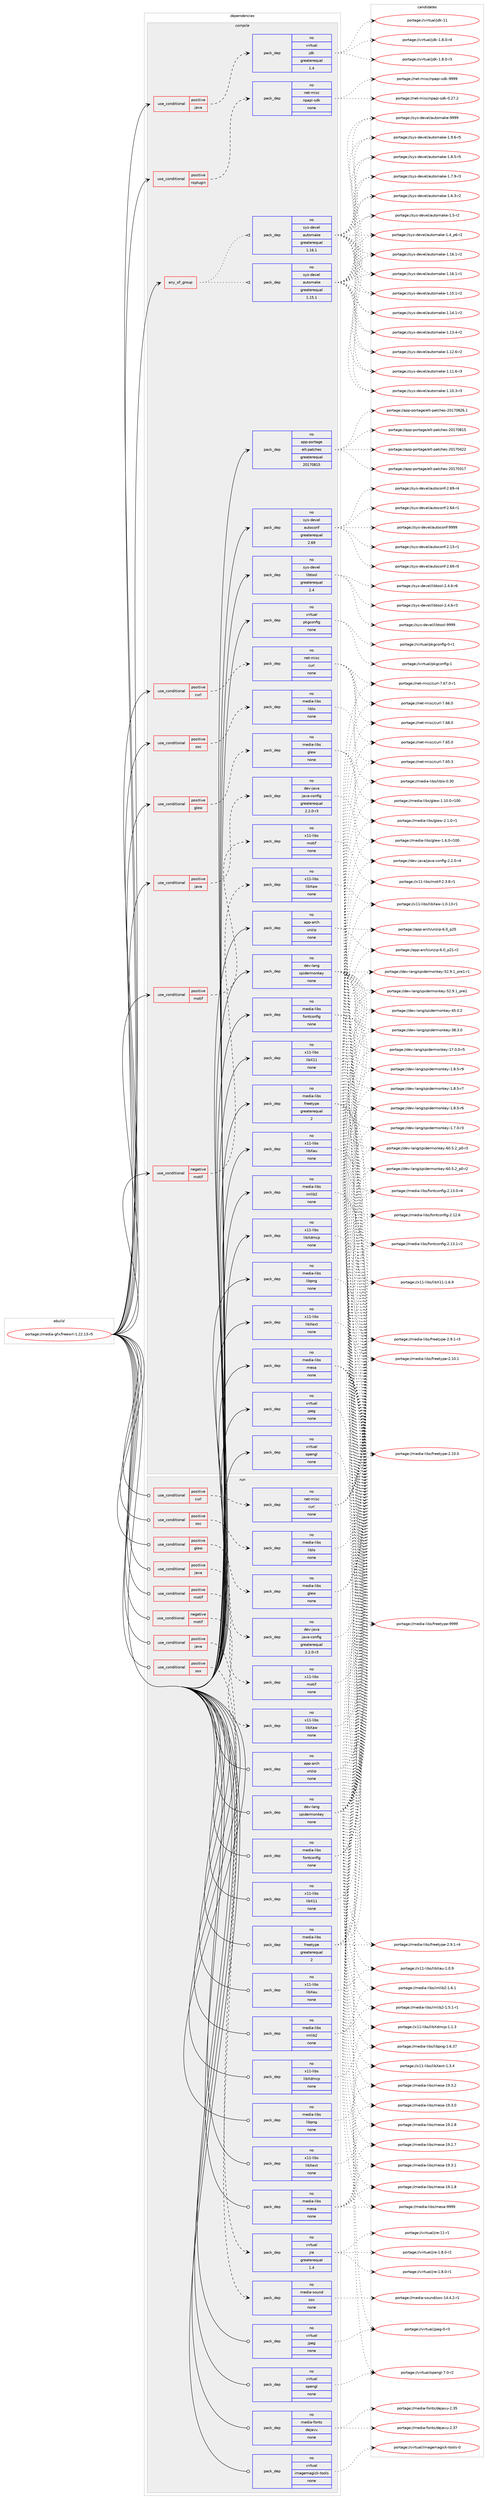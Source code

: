 digraph prolog {

# *************
# Graph options
# *************

newrank=true;
concentrate=true;
compound=true;
graph [rankdir=LR,fontname=Helvetica,fontsize=10,ranksep=1.5];#, ranksep=2.5, nodesep=0.2];
edge  [arrowhead=vee];
node  [fontname=Helvetica,fontsize=10];

# **********
# The ebuild
# **********

subgraph cluster_leftcol {
color=gray;
label=<<i>ebuild</i>>;
id [label="portage://media-gfx/freewrl-1.22.13-r5", color=red, width=4, href="../media-gfx/freewrl-1.22.13-r5.svg"];
}

# ****************
# The dependencies
# ****************

subgraph cluster_midcol {
color=gray;
label=<<i>dependencies</i>>;
subgraph cluster_compile {
fillcolor="#eeeeee";
style=filled;
label=<<i>compile</i>>;
subgraph any3253 {
dependency224585 [label=<<TABLE BORDER="0" CELLBORDER="1" CELLSPACING="0" CELLPADDING="4"><TR><TD CELLPADDING="10">any_of_group</TD></TR></TABLE>>, shape=none, color=red];subgraph pack169682 {
dependency224586 [label=<<TABLE BORDER="0" CELLBORDER="1" CELLSPACING="0" CELLPADDING="4" WIDTH="220"><TR><TD ROWSPAN="6" CELLPADDING="30">pack_dep</TD></TR><TR><TD WIDTH="110">no</TD></TR><TR><TD>sys-devel</TD></TR><TR><TD>automake</TD></TR><TR><TD>greaterequal</TD></TR><TR><TD>1.16.1</TD></TR></TABLE>>, shape=none, color=blue];
}
dependency224585:e -> dependency224586:w [weight=20,style="dotted",arrowhead="oinv"];
subgraph pack169683 {
dependency224587 [label=<<TABLE BORDER="0" CELLBORDER="1" CELLSPACING="0" CELLPADDING="4" WIDTH="220"><TR><TD ROWSPAN="6" CELLPADDING="30">pack_dep</TD></TR><TR><TD WIDTH="110">no</TD></TR><TR><TD>sys-devel</TD></TR><TR><TD>automake</TD></TR><TR><TD>greaterequal</TD></TR><TR><TD>1.15.1</TD></TR></TABLE>>, shape=none, color=blue];
}
dependency224585:e -> dependency224587:w [weight=20,style="dotted",arrowhead="oinv"];
}
id:e -> dependency224585:w [weight=20,style="solid",arrowhead="vee"];
subgraph cond51480 {
dependency224588 [label=<<TABLE BORDER="0" CELLBORDER="1" CELLSPACING="0" CELLPADDING="4"><TR><TD ROWSPAN="3" CELLPADDING="10">use_conditional</TD></TR><TR><TD>negative</TD></TR><TR><TD>motif</TD></TR></TABLE>>, shape=none, color=red];
subgraph pack169684 {
dependency224589 [label=<<TABLE BORDER="0" CELLBORDER="1" CELLSPACING="0" CELLPADDING="4" WIDTH="220"><TR><TD ROWSPAN="6" CELLPADDING="30">pack_dep</TD></TR><TR><TD WIDTH="110">no</TD></TR><TR><TD>x11-libs</TD></TR><TR><TD>libXaw</TD></TR><TR><TD>none</TD></TR><TR><TD></TD></TR></TABLE>>, shape=none, color=blue];
}
dependency224588:e -> dependency224589:w [weight=20,style="dashed",arrowhead="vee"];
}
id:e -> dependency224588:w [weight=20,style="solid",arrowhead="vee"];
subgraph cond51481 {
dependency224590 [label=<<TABLE BORDER="0" CELLBORDER="1" CELLSPACING="0" CELLPADDING="4"><TR><TD ROWSPAN="3" CELLPADDING="10">use_conditional</TD></TR><TR><TD>positive</TD></TR><TR><TD>curl</TD></TR></TABLE>>, shape=none, color=red];
subgraph pack169685 {
dependency224591 [label=<<TABLE BORDER="0" CELLBORDER="1" CELLSPACING="0" CELLPADDING="4" WIDTH="220"><TR><TD ROWSPAN="6" CELLPADDING="30">pack_dep</TD></TR><TR><TD WIDTH="110">no</TD></TR><TR><TD>net-misc</TD></TR><TR><TD>curl</TD></TR><TR><TD>none</TD></TR><TR><TD></TD></TR></TABLE>>, shape=none, color=blue];
}
dependency224590:e -> dependency224591:w [weight=20,style="dashed",arrowhead="vee"];
}
id:e -> dependency224590:w [weight=20,style="solid",arrowhead="vee"];
subgraph cond51482 {
dependency224592 [label=<<TABLE BORDER="0" CELLBORDER="1" CELLSPACING="0" CELLPADDING="4"><TR><TD ROWSPAN="3" CELLPADDING="10">use_conditional</TD></TR><TR><TD>positive</TD></TR><TR><TD>glew</TD></TR></TABLE>>, shape=none, color=red];
subgraph pack169686 {
dependency224593 [label=<<TABLE BORDER="0" CELLBORDER="1" CELLSPACING="0" CELLPADDING="4" WIDTH="220"><TR><TD ROWSPAN="6" CELLPADDING="30">pack_dep</TD></TR><TR><TD WIDTH="110">no</TD></TR><TR><TD>media-libs</TD></TR><TR><TD>glew</TD></TR><TR><TD>none</TD></TR><TR><TD></TD></TR></TABLE>>, shape=none, color=blue];
}
dependency224592:e -> dependency224593:w [weight=20,style="dashed",arrowhead="vee"];
}
id:e -> dependency224592:w [weight=20,style="solid",arrowhead="vee"];
subgraph cond51483 {
dependency224594 [label=<<TABLE BORDER="0" CELLBORDER="1" CELLSPACING="0" CELLPADDING="4"><TR><TD ROWSPAN="3" CELLPADDING="10">use_conditional</TD></TR><TR><TD>positive</TD></TR><TR><TD>java</TD></TR></TABLE>>, shape=none, color=red];
subgraph pack169687 {
dependency224595 [label=<<TABLE BORDER="0" CELLBORDER="1" CELLSPACING="0" CELLPADDING="4" WIDTH="220"><TR><TD ROWSPAN="6" CELLPADDING="30">pack_dep</TD></TR><TR><TD WIDTH="110">no</TD></TR><TR><TD>dev-java</TD></TR><TR><TD>java-config</TD></TR><TR><TD>greaterequal</TD></TR><TR><TD>2.2.0-r3</TD></TR></TABLE>>, shape=none, color=blue];
}
dependency224594:e -> dependency224595:w [weight=20,style="dashed",arrowhead="vee"];
}
id:e -> dependency224594:w [weight=20,style="solid",arrowhead="vee"];
subgraph cond51484 {
dependency224596 [label=<<TABLE BORDER="0" CELLBORDER="1" CELLSPACING="0" CELLPADDING="4"><TR><TD ROWSPAN="3" CELLPADDING="10">use_conditional</TD></TR><TR><TD>positive</TD></TR><TR><TD>java</TD></TR></TABLE>>, shape=none, color=red];
subgraph pack169688 {
dependency224597 [label=<<TABLE BORDER="0" CELLBORDER="1" CELLSPACING="0" CELLPADDING="4" WIDTH="220"><TR><TD ROWSPAN="6" CELLPADDING="30">pack_dep</TD></TR><TR><TD WIDTH="110">no</TD></TR><TR><TD>virtual</TD></TR><TR><TD>jdk</TD></TR><TR><TD>greaterequal</TD></TR><TR><TD>1.4</TD></TR></TABLE>>, shape=none, color=blue];
}
dependency224596:e -> dependency224597:w [weight=20,style="dashed",arrowhead="vee"];
}
id:e -> dependency224596:w [weight=20,style="solid",arrowhead="vee"];
subgraph cond51485 {
dependency224598 [label=<<TABLE BORDER="0" CELLBORDER="1" CELLSPACING="0" CELLPADDING="4"><TR><TD ROWSPAN="3" CELLPADDING="10">use_conditional</TD></TR><TR><TD>positive</TD></TR><TR><TD>motif</TD></TR></TABLE>>, shape=none, color=red];
subgraph pack169689 {
dependency224599 [label=<<TABLE BORDER="0" CELLBORDER="1" CELLSPACING="0" CELLPADDING="4" WIDTH="220"><TR><TD ROWSPAN="6" CELLPADDING="30">pack_dep</TD></TR><TR><TD WIDTH="110">no</TD></TR><TR><TD>x11-libs</TD></TR><TR><TD>motif</TD></TR><TR><TD>none</TD></TR><TR><TD></TD></TR></TABLE>>, shape=none, color=blue];
}
dependency224598:e -> dependency224599:w [weight=20,style="dashed",arrowhead="vee"];
}
id:e -> dependency224598:w [weight=20,style="solid",arrowhead="vee"];
subgraph cond51486 {
dependency224600 [label=<<TABLE BORDER="0" CELLBORDER="1" CELLSPACING="0" CELLPADDING="4"><TR><TD ROWSPAN="3" CELLPADDING="10">use_conditional</TD></TR><TR><TD>positive</TD></TR><TR><TD>nsplugin</TD></TR></TABLE>>, shape=none, color=red];
subgraph pack169690 {
dependency224601 [label=<<TABLE BORDER="0" CELLBORDER="1" CELLSPACING="0" CELLPADDING="4" WIDTH="220"><TR><TD ROWSPAN="6" CELLPADDING="30">pack_dep</TD></TR><TR><TD WIDTH="110">no</TD></TR><TR><TD>net-misc</TD></TR><TR><TD>npapi-sdk</TD></TR><TR><TD>none</TD></TR><TR><TD></TD></TR></TABLE>>, shape=none, color=blue];
}
dependency224600:e -> dependency224601:w [weight=20,style="dashed",arrowhead="vee"];
}
id:e -> dependency224600:w [weight=20,style="solid",arrowhead="vee"];
subgraph cond51487 {
dependency224602 [label=<<TABLE BORDER="0" CELLBORDER="1" CELLSPACING="0" CELLPADDING="4"><TR><TD ROWSPAN="3" CELLPADDING="10">use_conditional</TD></TR><TR><TD>positive</TD></TR><TR><TD>osc</TD></TR></TABLE>>, shape=none, color=red];
subgraph pack169691 {
dependency224603 [label=<<TABLE BORDER="0" CELLBORDER="1" CELLSPACING="0" CELLPADDING="4" WIDTH="220"><TR><TD ROWSPAN="6" CELLPADDING="30">pack_dep</TD></TR><TR><TD WIDTH="110">no</TD></TR><TR><TD>media-libs</TD></TR><TR><TD>liblo</TD></TR><TR><TD>none</TD></TR><TR><TD></TD></TR></TABLE>>, shape=none, color=blue];
}
dependency224602:e -> dependency224603:w [weight=20,style="dashed",arrowhead="vee"];
}
id:e -> dependency224602:w [weight=20,style="solid",arrowhead="vee"];
subgraph pack169692 {
dependency224604 [label=<<TABLE BORDER="0" CELLBORDER="1" CELLSPACING="0" CELLPADDING="4" WIDTH="220"><TR><TD ROWSPAN="6" CELLPADDING="30">pack_dep</TD></TR><TR><TD WIDTH="110">no</TD></TR><TR><TD>app-arch</TD></TR><TR><TD>unzip</TD></TR><TR><TD>none</TD></TR><TR><TD></TD></TR></TABLE>>, shape=none, color=blue];
}
id:e -> dependency224604:w [weight=20,style="solid",arrowhead="vee"];
subgraph pack169693 {
dependency224605 [label=<<TABLE BORDER="0" CELLBORDER="1" CELLSPACING="0" CELLPADDING="4" WIDTH="220"><TR><TD ROWSPAN="6" CELLPADDING="30">pack_dep</TD></TR><TR><TD WIDTH="110">no</TD></TR><TR><TD>app-portage</TD></TR><TR><TD>elt-patches</TD></TR><TR><TD>greaterequal</TD></TR><TR><TD>20170815</TD></TR></TABLE>>, shape=none, color=blue];
}
id:e -> dependency224605:w [weight=20,style="solid",arrowhead="vee"];
subgraph pack169694 {
dependency224606 [label=<<TABLE BORDER="0" CELLBORDER="1" CELLSPACING="0" CELLPADDING="4" WIDTH="220"><TR><TD ROWSPAN="6" CELLPADDING="30">pack_dep</TD></TR><TR><TD WIDTH="110">no</TD></TR><TR><TD>dev-lang</TD></TR><TR><TD>spidermonkey</TD></TR><TR><TD>none</TD></TR><TR><TD></TD></TR></TABLE>>, shape=none, color=blue];
}
id:e -> dependency224606:w [weight=20,style="solid",arrowhead="vee"];
subgraph pack169695 {
dependency224607 [label=<<TABLE BORDER="0" CELLBORDER="1" CELLSPACING="0" CELLPADDING="4" WIDTH="220"><TR><TD ROWSPAN="6" CELLPADDING="30">pack_dep</TD></TR><TR><TD WIDTH="110">no</TD></TR><TR><TD>media-libs</TD></TR><TR><TD>fontconfig</TD></TR><TR><TD>none</TD></TR><TR><TD></TD></TR></TABLE>>, shape=none, color=blue];
}
id:e -> dependency224607:w [weight=20,style="solid",arrowhead="vee"];
subgraph pack169696 {
dependency224608 [label=<<TABLE BORDER="0" CELLBORDER="1" CELLSPACING="0" CELLPADDING="4" WIDTH="220"><TR><TD ROWSPAN="6" CELLPADDING="30">pack_dep</TD></TR><TR><TD WIDTH="110">no</TD></TR><TR><TD>media-libs</TD></TR><TR><TD>freetype</TD></TR><TR><TD>greaterequal</TD></TR><TR><TD>2</TD></TR></TABLE>>, shape=none, color=blue];
}
id:e -> dependency224608:w [weight=20,style="solid",arrowhead="vee"];
subgraph pack169697 {
dependency224609 [label=<<TABLE BORDER="0" CELLBORDER="1" CELLSPACING="0" CELLPADDING="4" WIDTH="220"><TR><TD ROWSPAN="6" CELLPADDING="30">pack_dep</TD></TR><TR><TD WIDTH="110">no</TD></TR><TR><TD>media-libs</TD></TR><TR><TD>imlib2</TD></TR><TR><TD>none</TD></TR><TR><TD></TD></TR></TABLE>>, shape=none, color=blue];
}
id:e -> dependency224609:w [weight=20,style="solid",arrowhead="vee"];
subgraph pack169698 {
dependency224610 [label=<<TABLE BORDER="0" CELLBORDER="1" CELLSPACING="0" CELLPADDING="4" WIDTH="220"><TR><TD ROWSPAN="6" CELLPADDING="30">pack_dep</TD></TR><TR><TD WIDTH="110">no</TD></TR><TR><TD>media-libs</TD></TR><TR><TD>libpng</TD></TR><TR><TD>none</TD></TR><TR><TD></TD></TR></TABLE>>, shape=none, color=blue];
}
id:e -> dependency224610:w [weight=20,style="solid",arrowhead="vee"];
subgraph pack169699 {
dependency224611 [label=<<TABLE BORDER="0" CELLBORDER="1" CELLSPACING="0" CELLPADDING="4" WIDTH="220"><TR><TD ROWSPAN="6" CELLPADDING="30">pack_dep</TD></TR><TR><TD WIDTH="110">no</TD></TR><TR><TD>media-libs</TD></TR><TR><TD>mesa</TD></TR><TR><TD>none</TD></TR><TR><TD></TD></TR></TABLE>>, shape=none, color=blue];
}
id:e -> dependency224611:w [weight=20,style="solid",arrowhead="vee"];
subgraph pack169700 {
dependency224612 [label=<<TABLE BORDER="0" CELLBORDER="1" CELLSPACING="0" CELLPADDING="4" WIDTH="220"><TR><TD ROWSPAN="6" CELLPADDING="30">pack_dep</TD></TR><TR><TD WIDTH="110">no</TD></TR><TR><TD>sys-devel</TD></TR><TR><TD>autoconf</TD></TR><TR><TD>greaterequal</TD></TR><TR><TD>2.69</TD></TR></TABLE>>, shape=none, color=blue];
}
id:e -> dependency224612:w [weight=20,style="solid",arrowhead="vee"];
subgraph pack169701 {
dependency224613 [label=<<TABLE BORDER="0" CELLBORDER="1" CELLSPACING="0" CELLPADDING="4" WIDTH="220"><TR><TD ROWSPAN="6" CELLPADDING="30">pack_dep</TD></TR><TR><TD WIDTH="110">no</TD></TR><TR><TD>sys-devel</TD></TR><TR><TD>libtool</TD></TR><TR><TD>greaterequal</TD></TR><TR><TD>2.4</TD></TR></TABLE>>, shape=none, color=blue];
}
id:e -> dependency224613:w [weight=20,style="solid",arrowhead="vee"];
subgraph pack169702 {
dependency224614 [label=<<TABLE BORDER="0" CELLBORDER="1" CELLSPACING="0" CELLPADDING="4" WIDTH="220"><TR><TD ROWSPAN="6" CELLPADDING="30">pack_dep</TD></TR><TR><TD WIDTH="110">no</TD></TR><TR><TD>virtual</TD></TR><TR><TD>jpeg</TD></TR><TR><TD>none</TD></TR><TR><TD></TD></TR></TABLE>>, shape=none, color=blue];
}
id:e -> dependency224614:w [weight=20,style="solid",arrowhead="vee"];
subgraph pack169703 {
dependency224615 [label=<<TABLE BORDER="0" CELLBORDER="1" CELLSPACING="0" CELLPADDING="4" WIDTH="220"><TR><TD ROWSPAN="6" CELLPADDING="30">pack_dep</TD></TR><TR><TD WIDTH="110">no</TD></TR><TR><TD>virtual</TD></TR><TR><TD>opengl</TD></TR><TR><TD>none</TD></TR><TR><TD></TD></TR></TABLE>>, shape=none, color=blue];
}
id:e -> dependency224615:w [weight=20,style="solid",arrowhead="vee"];
subgraph pack169704 {
dependency224616 [label=<<TABLE BORDER="0" CELLBORDER="1" CELLSPACING="0" CELLPADDING="4" WIDTH="220"><TR><TD ROWSPAN="6" CELLPADDING="30">pack_dep</TD></TR><TR><TD WIDTH="110">no</TD></TR><TR><TD>virtual</TD></TR><TR><TD>pkgconfig</TD></TR><TR><TD>none</TD></TR><TR><TD></TD></TR></TABLE>>, shape=none, color=blue];
}
id:e -> dependency224616:w [weight=20,style="solid",arrowhead="vee"];
subgraph pack169705 {
dependency224617 [label=<<TABLE BORDER="0" CELLBORDER="1" CELLSPACING="0" CELLPADDING="4" WIDTH="220"><TR><TD ROWSPAN="6" CELLPADDING="30">pack_dep</TD></TR><TR><TD WIDTH="110">no</TD></TR><TR><TD>x11-libs</TD></TR><TR><TD>libX11</TD></TR><TR><TD>none</TD></TR><TR><TD></TD></TR></TABLE>>, shape=none, color=blue];
}
id:e -> dependency224617:w [weight=20,style="solid",arrowhead="vee"];
subgraph pack169706 {
dependency224618 [label=<<TABLE BORDER="0" CELLBORDER="1" CELLSPACING="0" CELLPADDING="4" WIDTH="220"><TR><TD ROWSPAN="6" CELLPADDING="30">pack_dep</TD></TR><TR><TD WIDTH="110">no</TD></TR><TR><TD>x11-libs</TD></TR><TR><TD>libXau</TD></TR><TR><TD>none</TD></TR><TR><TD></TD></TR></TABLE>>, shape=none, color=blue];
}
id:e -> dependency224618:w [weight=20,style="solid",arrowhead="vee"];
subgraph pack169707 {
dependency224619 [label=<<TABLE BORDER="0" CELLBORDER="1" CELLSPACING="0" CELLPADDING="4" WIDTH="220"><TR><TD ROWSPAN="6" CELLPADDING="30">pack_dep</TD></TR><TR><TD WIDTH="110">no</TD></TR><TR><TD>x11-libs</TD></TR><TR><TD>libXdmcp</TD></TR><TR><TD>none</TD></TR><TR><TD></TD></TR></TABLE>>, shape=none, color=blue];
}
id:e -> dependency224619:w [weight=20,style="solid",arrowhead="vee"];
subgraph pack169708 {
dependency224620 [label=<<TABLE BORDER="0" CELLBORDER="1" CELLSPACING="0" CELLPADDING="4" WIDTH="220"><TR><TD ROWSPAN="6" CELLPADDING="30">pack_dep</TD></TR><TR><TD WIDTH="110">no</TD></TR><TR><TD>x11-libs</TD></TR><TR><TD>libXext</TD></TR><TR><TD>none</TD></TR><TR><TD></TD></TR></TABLE>>, shape=none, color=blue];
}
id:e -> dependency224620:w [weight=20,style="solid",arrowhead="vee"];
}
subgraph cluster_compileandrun {
fillcolor="#eeeeee";
style=filled;
label=<<i>compile and run</i>>;
}
subgraph cluster_run {
fillcolor="#eeeeee";
style=filled;
label=<<i>run</i>>;
subgraph cond51488 {
dependency224621 [label=<<TABLE BORDER="0" CELLBORDER="1" CELLSPACING="0" CELLPADDING="4"><TR><TD ROWSPAN="3" CELLPADDING="10">use_conditional</TD></TR><TR><TD>negative</TD></TR><TR><TD>motif</TD></TR></TABLE>>, shape=none, color=red];
subgraph pack169709 {
dependency224622 [label=<<TABLE BORDER="0" CELLBORDER="1" CELLSPACING="0" CELLPADDING="4" WIDTH="220"><TR><TD ROWSPAN="6" CELLPADDING="30">pack_dep</TD></TR><TR><TD WIDTH="110">no</TD></TR><TR><TD>x11-libs</TD></TR><TR><TD>libXaw</TD></TR><TR><TD>none</TD></TR><TR><TD></TD></TR></TABLE>>, shape=none, color=blue];
}
dependency224621:e -> dependency224622:w [weight=20,style="dashed",arrowhead="vee"];
}
id:e -> dependency224621:w [weight=20,style="solid",arrowhead="odot"];
subgraph cond51489 {
dependency224623 [label=<<TABLE BORDER="0" CELLBORDER="1" CELLSPACING="0" CELLPADDING="4"><TR><TD ROWSPAN="3" CELLPADDING="10">use_conditional</TD></TR><TR><TD>positive</TD></TR><TR><TD>curl</TD></TR></TABLE>>, shape=none, color=red];
subgraph pack169710 {
dependency224624 [label=<<TABLE BORDER="0" CELLBORDER="1" CELLSPACING="0" CELLPADDING="4" WIDTH="220"><TR><TD ROWSPAN="6" CELLPADDING="30">pack_dep</TD></TR><TR><TD WIDTH="110">no</TD></TR><TR><TD>net-misc</TD></TR><TR><TD>curl</TD></TR><TR><TD>none</TD></TR><TR><TD></TD></TR></TABLE>>, shape=none, color=blue];
}
dependency224623:e -> dependency224624:w [weight=20,style="dashed",arrowhead="vee"];
}
id:e -> dependency224623:w [weight=20,style="solid",arrowhead="odot"];
subgraph cond51490 {
dependency224625 [label=<<TABLE BORDER="0" CELLBORDER="1" CELLSPACING="0" CELLPADDING="4"><TR><TD ROWSPAN="3" CELLPADDING="10">use_conditional</TD></TR><TR><TD>positive</TD></TR><TR><TD>glew</TD></TR></TABLE>>, shape=none, color=red];
subgraph pack169711 {
dependency224626 [label=<<TABLE BORDER="0" CELLBORDER="1" CELLSPACING="0" CELLPADDING="4" WIDTH="220"><TR><TD ROWSPAN="6" CELLPADDING="30">pack_dep</TD></TR><TR><TD WIDTH="110">no</TD></TR><TR><TD>media-libs</TD></TR><TR><TD>glew</TD></TR><TR><TD>none</TD></TR><TR><TD></TD></TR></TABLE>>, shape=none, color=blue];
}
dependency224625:e -> dependency224626:w [weight=20,style="dashed",arrowhead="vee"];
}
id:e -> dependency224625:w [weight=20,style="solid",arrowhead="odot"];
subgraph cond51491 {
dependency224627 [label=<<TABLE BORDER="0" CELLBORDER="1" CELLSPACING="0" CELLPADDING="4"><TR><TD ROWSPAN="3" CELLPADDING="10">use_conditional</TD></TR><TR><TD>positive</TD></TR><TR><TD>java</TD></TR></TABLE>>, shape=none, color=red];
subgraph pack169712 {
dependency224628 [label=<<TABLE BORDER="0" CELLBORDER="1" CELLSPACING="0" CELLPADDING="4" WIDTH="220"><TR><TD ROWSPAN="6" CELLPADDING="30">pack_dep</TD></TR><TR><TD WIDTH="110">no</TD></TR><TR><TD>dev-java</TD></TR><TR><TD>java-config</TD></TR><TR><TD>greaterequal</TD></TR><TR><TD>2.2.0-r3</TD></TR></TABLE>>, shape=none, color=blue];
}
dependency224627:e -> dependency224628:w [weight=20,style="dashed",arrowhead="vee"];
}
id:e -> dependency224627:w [weight=20,style="solid",arrowhead="odot"];
subgraph cond51492 {
dependency224629 [label=<<TABLE BORDER="0" CELLBORDER="1" CELLSPACING="0" CELLPADDING="4"><TR><TD ROWSPAN="3" CELLPADDING="10">use_conditional</TD></TR><TR><TD>positive</TD></TR><TR><TD>java</TD></TR></TABLE>>, shape=none, color=red];
subgraph pack169713 {
dependency224630 [label=<<TABLE BORDER="0" CELLBORDER="1" CELLSPACING="0" CELLPADDING="4" WIDTH="220"><TR><TD ROWSPAN="6" CELLPADDING="30">pack_dep</TD></TR><TR><TD WIDTH="110">no</TD></TR><TR><TD>virtual</TD></TR><TR><TD>jre</TD></TR><TR><TD>greaterequal</TD></TR><TR><TD>1.4</TD></TR></TABLE>>, shape=none, color=blue];
}
dependency224629:e -> dependency224630:w [weight=20,style="dashed",arrowhead="vee"];
}
id:e -> dependency224629:w [weight=20,style="solid",arrowhead="odot"];
subgraph cond51493 {
dependency224631 [label=<<TABLE BORDER="0" CELLBORDER="1" CELLSPACING="0" CELLPADDING="4"><TR><TD ROWSPAN="3" CELLPADDING="10">use_conditional</TD></TR><TR><TD>positive</TD></TR><TR><TD>motif</TD></TR></TABLE>>, shape=none, color=red];
subgraph pack169714 {
dependency224632 [label=<<TABLE BORDER="0" CELLBORDER="1" CELLSPACING="0" CELLPADDING="4" WIDTH="220"><TR><TD ROWSPAN="6" CELLPADDING="30">pack_dep</TD></TR><TR><TD WIDTH="110">no</TD></TR><TR><TD>x11-libs</TD></TR><TR><TD>motif</TD></TR><TR><TD>none</TD></TR><TR><TD></TD></TR></TABLE>>, shape=none, color=blue];
}
dependency224631:e -> dependency224632:w [weight=20,style="dashed",arrowhead="vee"];
}
id:e -> dependency224631:w [weight=20,style="solid",arrowhead="odot"];
subgraph cond51494 {
dependency224633 [label=<<TABLE BORDER="0" CELLBORDER="1" CELLSPACING="0" CELLPADDING="4"><TR><TD ROWSPAN="3" CELLPADDING="10">use_conditional</TD></TR><TR><TD>positive</TD></TR><TR><TD>osc</TD></TR></TABLE>>, shape=none, color=red];
subgraph pack169715 {
dependency224634 [label=<<TABLE BORDER="0" CELLBORDER="1" CELLSPACING="0" CELLPADDING="4" WIDTH="220"><TR><TD ROWSPAN="6" CELLPADDING="30">pack_dep</TD></TR><TR><TD WIDTH="110">no</TD></TR><TR><TD>media-libs</TD></TR><TR><TD>liblo</TD></TR><TR><TD>none</TD></TR><TR><TD></TD></TR></TABLE>>, shape=none, color=blue];
}
dependency224633:e -> dependency224634:w [weight=20,style="dashed",arrowhead="vee"];
}
id:e -> dependency224633:w [weight=20,style="solid",arrowhead="odot"];
subgraph cond51495 {
dependency224635 [label=<<TABLE BORDER="0" CELLBORDER="1" CELLSPACING="0" CELLPADDING="4"><TR><TD ROWSPAN="3" CELLPADDING="10">use_conditional</TD></TR><TR><TD>positive</TD></TR><TR><TD>sox</TD></TR></TABLE>>, shape=none, color=red];
subgraph pack169716 {
dependency224636 [label=<<TABLE BORDER="0" CELLBORDER="1" CELLSPACING="0" CELLPADDING="4" WIDTH="220"><TR><TD ROWSPAN="6" CELLPADDING="30">pack_dep</TD></TR><TR><TD WIDTH="110">no</TD></TR><TR><TD>media-sound</TD></TR><TR><TD>sox</TD></TR><TR><TD>none</TD></TR><TR><TD></TD></TR></TABLE>>, shape=none, color=blue];
}
dependency224635:e -> dependency224636:w [weight=20,style="dashed",arrowhead="vee"];
}
id:e -> dependency224635:w [weight=20,style="solid",arrowhead="odot"];
subgraph pack169717 {
dependency224637 [label=<<TABLE BORDER="0" CELLBORDER="1" CELLSPACING="0" CELLPADDING="4" WIDTH="220"><TR><TD ROWSPAN="6" CELLPADDING="30">pack_dep</TD></TR><TR><TD WIDTH="110">no</TD></TR><TR><TD>app-arch</TD></TR><TR><TD>unzip</TD></TR><TR><TD>none</TD></TR><TR><TD></TD></TR></TABLE>>, shape=none, color=blue];
}
id:e -> dependency224637:w [weight=20,style="solid",arrowhead="odot"];
subgraph pack169718 {
dependency224638 [label=<<TABLE BORDER="0" CELLBORDER="1" CELLSPACING="0" CELLPADDING="4" WIDTH="220"><TR><TD ROWSPAN="6" CELLPADDING="30">pack_dep</TD></TR><TR><TD WIDTH="110">no</TD></TR><TR><TD>dev-lang</TD></TR><TR><TD>spidermonkey</TD></TR><TR><TD>none</TD></TR><TR><TD></TD></TR></TABLE>>, shape=none, color=blue];
}
id:e -> dependency224638:w [weight=20,style="solid",arrowhead="odot"];
subgraph pack169719 {
dependency224639 [label=<<TABLE BORDER="0" CELLBORDER="1" CELLSPACING="0" CELLPADDING="4" WIDTH="220"><TR><TD ROWSPAN="6" CELLPADDING="30">pack_dep</TD></TR><TR><TD WIDTH="110">no</TD></TR><TR><TD>media-fonts</TD></TR><TR><TD>dejavu</TD></TR><TR><TD>none</TD></TR><TR><TD></TD></TR></TABLE>>, shape=none, color=blue];
}
id:e -> dependency224639:w [weight=20,style="solid",arrowhead="odot"];
subgraph pack169720 {
dependency224640 [label=<<TABLE BORDER="0" CELLBORDER="1" CELLSPACING="0" CELLPADDING="4" WIDTH="220"><TR><TD ROWSPAN="6" CELLPADDING="30">pack_dep</TD></TR><TR><TD WIDTH="110">no</TD></TR><TR><TD>media-libs</TD></TR><TR><TD>fontconfig</TD></TR><TR><TD>none</TD></TR><TR><TD></TD></TR></TABLE>>, shape=none, color=blue];
}
id:e -> dependency224640:w [weight=20,style="solid",arrowhead="odot"];
subgraph pack169721 {
dependency224641 [label=<<TABLE BORDER="0" CELLBORDER="1" CELLSPACING="0" CELLPADDING="4" WIDTH="220"><TR><TD ROWSPAN="6" CELLPADDING="30">pack_dep</TD></TR><TR><TD WIDTH="110">no</TD></TR><TR><TD>media-libs</TD></TR><TR><TD>freetype</TD></TR><TR><TD>greaterequal</TD></TR><TR><TD>2</TD></TR></TABLE>>, shape=none, color=blue];
}
id:e -> dependency224641:w [weight=20,style="solid",arrowhead="odot"];
subgraph pack169722 {
dependency224642 [label=<<TABLE BORDER="0" CELLBORDER="1" CELLSPACING="0" CELLPADDING="4" WIDTH="220"><TR><TD ROWSPAN="6" CELLPADDING="30">pack_dep</TD></TR><TR><TD WIDTH="110">no</TD></TR><TR><TD>media-libs</TD></TR><TR><TD>imlib2</TD></TR><TR><TD>none</TD></TR><TR><TD></TD></TR></TABLE>>, shape=none, color=blue];
}
id:e -> dependency224642:w [weight=20,style="solid",arrowhead="odot"];
subgraph pack169723 {
dependency224643 [label=<<TABLE BORDER="0" CELLBORDER="1" CELLSPACING="0" CELLPADDING="4" WIDTH="220"><TR><TD ROWSPAN="6" CELLPADDING="30">pack_dep</TD></TR><TR><TD WIDTH="110">no</TD></TR><TR><TD>media-libs</TD></TR><TR><TD>libpng</TD></TR><TR><TD>none</TD></TR><TR><TD></TD></TR></TABLE>>, shape=none, color=blue];
}
id:e -> dependency224643:w [weight=20,style="solid",arrowhead="odot"];
subgraph pack169724 {
dependency224644 [label=<<TABLE BORDER="0" CELLBORDER="1" CELLSPACING="0" CELLPADDING="4" WIDTH="220"><TR><TD ROWSPAN="6" CELLPADDING="30">pack_dep</TD></TR><TR><TD WIDTH="110">no</TD></TR><TR><TD>media-libs</TD></TR><TR><TD>mesa</TD></TR><TR><TD>none</TD></TR><TR><TD></TD></TR></TABLE>>, shape=none, color=blue];
}
id:e -> dependency224644:w [weight=20,style="solid",arrowhead="odot"];
subgraph pack169725 {
dependency224645 [label=<<TABLE BORDER="0" CELLBORDER="1" CELLSPACING="0" CELLPADDING="4" WIDTH="220"><TR><TD ROWSPAN="6" CELLPADDING="30">pack_dep</TD></TR><TR><TD WIDTH="110">no</TD></TR><TR><TD>virtual</TD></TR><TR><TD>imagemagick-tools</TD></TR><TR><TD>none</TD></TR><TR><TD></TD></TR></TABLE>>, shape=none, color=blue];
}
id:e -> dependency224645:w [weight=20,style="solid",arrowhead="odot"];
subgraph pack169726 {
dependency224646 [label=<<TABLE BORDER="0" CELLBORDER="1" CELLSPACING="0" CELLPADDING="4" WIDTH="220"><TR><TD ROWSPAN="6" CELLPADDING="30">pack_dep</TD></TR><TR><TD WIDTH="110">no</TD></TR><TR><TD>virtual</TD></TR><TR><TD>jpeg</TD></TR><TR><TD>none</TD></TR><TR><TD></TD></TR></TABLE>>, shape=none, color=blue];
}
id:e -> dependency224646:w [weight=20,style="solid",arrowhead="odot"];
subgraph pack169727 {
dependency224647 [label=<<TABLE BORDER="0" CELLBORDER="1" CELLSPACING="0" CELLPADDING="4" WIDTH="220"><TR><TD ROWSPAN="6" CELLPADDING="30">pack_dep</TD></TR><TR><TD WIDTH="110">no</TD></TR><TR><TD>virtual</TD></TR><TR><TD>opengl</TD></TR><TR><TD>none</TD></TR><TR><TD></TD></TR></TABLE>>, shape=none, color=blue];
}
id:e -> dependency224647:w [weight=20,style="solid",arrowhead="odot"];
subgraph pack169728 {
dependency224648 [label=<<TABLE BORDER="0" CELLBORDER="1" CELLSPACING="0" CELLPADDING="4" WIDTH="220"><TR><TD ROWSPAN="6" CELLPADDING="30">pack_dep</TD></TR><TR><TD WIDTH="110">no</TD></TR><TR><TD>x11-libs</TD></TR><TR><TD>libX11</TD></TR><TR><TD>none</TD></TR><TR><TD></TD></TR></TABLE>>, shape=none, color=blue];
}
id:e -> dependency224648:w [weight=20,style="solid",arrowhead="odot"];
subgraph pack169729 {
dependency224649 [label=<<TABLE BORDER="0" CELLBORDER="1" CELLSPACING="0" CELLPADDING="4" WIDTH="220"><TR><TD ROWSPAN="6" CELLPADDING="30">pack_dep</TD></TR><TR><TD WIDTH="110">no</TD></TR><TR><TD>x11-libs</TD></TR><TR><TD>libXau</TD></TR><TR><TD>none</TD></TR><TR><TD></TD></TR></TABLE>>, shape=none, color=blue];
}
id:e -> dependency224649:w [weight=20,style="solid",arrowhead="odot"];
subgraph pack169730 {
dependency224650 [label=<<TABLE BORDER="0" CELLBORDER="1" CELLSPACING="0" CELLPADDING="4" WIDTH="220"><TR><TD ROWSPAN="6" CELLPADDING="30">pack_dep</TD></TR><TR><TD WIDTH="110">no</TD></TR><TR><TD>x11-libs</TD></TR><TR><TD>libXdmcp</TD></TR><TR><TD>none</TD></TR><TR><TD></TD></TR></TABLE>>, shape=none, color=blue];
}
id:e -> dependency224650:w [weight=20,style="solid",arrowhead="odot"];
subgraph pack169731 {
dependency224651 [label=<<TABLE BORDER="0" CELLBORDER="1" CELLSPACING="0" CELLPADDING="4" WIDTH="220"><TR><TD ROWSPAN="6" CELLPADDING="30">pack_dep</TD></TR><TR><TD WIDTH="110">no</TD></TR><TR><TD>x11-libs</TD></TR><TR><TD>libXext</TD></TR><TR><TD>none</TD></TR><TR><TD></TD></TR></TABLE>>, shape=none, color=blue];
}
id:e -> dependency224651:w [weight=20,style="solid",arrowhead="odot"];
}
}

# **************
# The candidates
# **************

subgraph cluster_choices {
rank=same;
color=gray;
label=<<i>candidates</i>>;

subgraph choice169682 {
color=black;
nodesep=1;
choice115121115451001011181011084797117116111109971071014557575757 [label="portage://sys-devel/automake-9999", color=red, width=4,href="../sys-devel/automake-9999.svg"];
choice115121115451001011181011084797117116111109971071014549465746544511453 [label="portage://sys-devel/automake-1.9.6-r5", color=red, width=4,href="../sys-devel/automake-1.9.6-r5.svg"];
choice115121115451001011181011084797117116111109971071014549465646534511453 [label="portage://sys-devel/automake-1.8.5-r5", color=red, width=4,href="../sys-devel/automake-1.8.5-r5.svg"];
choice115121115451001011181011084797117116111109971071014549465546574511451 [label="portage://sys-devel/automake-1.7.9-r3", color=red, width=4,href="../sys-devel/automake-1.7.9-r3.svg"];
choice115121115451001011181011084797117116111109971071014549465446514511450 [label="portage://sys-devel/automake-1.6.3-r2", color=red, width=4,href="../sys-devel/automake-1.6.3-r2.svg"];
choice11512111545100101118101108479711711611110997107101454946534511450 [label="portage://sys-devel/automake-1.5-r2", color=red, width=4,href="../sys-devel/automake-1.5-r2.svg"];
choice115121115451001011181011084797117116111109971071014549465295112544511450 [label="portage://sys-devel/automake-1.4_p6-r2", color=red, width=4,href="../sys-devel/automake-1.4_p6-r2.svg"];
choice11512111545100101118101108479711711611110997107101454946495446494511450 [label="portage://sys-devel/automake-1.16.1-r2", color=red, width=4,href="../sys-devel/automake-1.16.1-r2.svg"];
choice11512111545100101118101108479711711611110997107101454946495446494511449 [label="portage://sys-devel/automake-1.16.1-r1", color=red, width=4,href="../sys-devel/automake-1.16.1-r1.svg"];
choice11512111545100101118101108479711711611110997107101454946495346494511450 [label="portage://sys-devel/automake-1.15.1-r2", color=red, width=4,href="../sys-devel/automake-1.15.1-r2.svg"];
choice11512111545100101118101108479711711611110997107101454946495246494511450 [label="portage://sys-devel/automake-1.14.1-r2", color=red, width=4,href="../sys-devel/automake-1.14.1-r2.svg"];
choice11512111545100101118101108479711711611110997107101454946495146524511450 [label="portage://sys-devel/automake-1.13.4-r2", color=red, width=4,href="../sys-devel/automake-1.13.4-r2.svg"];
choice11512111545100101118101108479711711611110997107101454946495046544511450 [label="portage://sys-devel/automake-1.12.6-r2", color=red, width=4,href="../sys-devel/automake-1.12.6-r2.svg"];
choice11512111545100101118101108479711711611110997107101454946494946544511451 [label="portage://sys-devel/automake-1.11.6-r3", color=red, width=4,href="../sys-devel/automake-1.11.6-r3.svg"];
choice11512111545100101118101108479711711611110997107101454946494846514511451 [label="portage://sys-devel/automake-1.10.3-r3", color=red, width=4,href="../sys-devel/automake-1.10.3-r3.svg"];
dependency224586:e -> choice115121115451001011181011084797117116111109971071014557575757:w [style=dotted,weight="100"];
dependency224586:e -> choice115121115451001011181011084797117116111109971071014549465746544511453:w [style=dotted,weight="100"];
dependency224586:e -> choice115121115451001011181011084797117116111109971071014549465646534511453:w [style=dotted,weight="100"];
dependency224586:e -> choice115121115451001011181011084797117116111109971071014549465546574511451:w [style=dotted,weight="100"];
dependency224586:e -> choice115121115451001011181011084797117116111109971071014549465446514511450:w [style=dotted,weight="100"];
dependency224586:e -> choice11512111545100101118101108479711711611110997107101454946534511450:w [style=dotted,weight="100"];
dependency224586:e -> choice115121115451001011181011084797117116111109971071014549465295112544511450:w [style=dotted,weight="100"];
dependency224586:e -> choice11512111545100101118101108479711711611110997107101454946495446494511450:w [style=dotted,weight="100"];
dependency224586:e -> choice11512111545100101118101108479711711611110997107101454946495446494511449:w [style=dotted,weight="100"];
dependency224586:e -> choice11512111545100101118101108479711711611110997107101454946495346494511450:w [style=dotted,weight="100"];
dependency224586:e -> choice11512111545100101118101108479711711611110997107101454946495246494511450:w [style=dotted,weight="100"];
dependency224586:e -> choice11512111545100101118101108479711711611110997107101454946495146524511450:w [style=dotted,weight="100"];
dependency224586:e -> choice11512111545100101118101108479711711611110997107101454946495046544511450:w [style=dotted,weight="100"];
dependency224586:e -> choice11512111545100101118101108479711711611110997107101454946494946544511451:w [style=dotted,weight="100"];
dependency224586:e -> choice11512111545100101118101108479711711611110997107101454946494846514511451:w [style=dotted,weight="100"];
}
subgraph choice169683 {
color=black;
nodesep=1;
choice115121115451001011181011084797117116111109971071014557575757 [label="portage://sys-devel/automake-9999", color=red, width=4,href="../sys-devel/automake-9999.svg"];
choice115121115451001011181011084797117116111109971071014549465746544511453 [label="portage://sys-devel/automake-1.9.6-r5", color=red, width=4,href="../sys-devel/automake-1.9.6-r5.svg"];
choice115121115451001011181011084797117116111109971071014549465646534511453 [label="portage://sys-devel/automake-1.8.5-r5", color=red, width=4,href="../sys-devel/automake-1.8.5-r5.svg"];
choice115121115451001011181011084797117116111109971071014549465546574511451 [label="portage://sys-devel/automake-1.7.9-r3", color=red, width=4,href="../sys-devel/automake-1.7.9-r3.svg"];
choice115121115451001011181011084797117116111109971071014549465446514511450 [label="portage://sys-devel/automake-1.6.3-r2", color=red, width=4,href="../sys-devel/automake-1.6.3-r2.svg"];
choice11512111545100101118101108479711711611110997107101454946534511450 [label="portage://sys-devel/automake-1.5-r2", color=red, width=4,href="../sys-devel/automake-1.5-r2.svg"];
choice115121115451001011181011084797117116111109971071014549465295112544511450 [label="portage://sys-devel/automake-1.4_p6-r2", color=red, width=4,href="../sys-devel/automake-1.4_p6-r2.svg"];
choice11512111545100101118101108479711711611110997107101454946495446494511450 [label="portage://sys-devel/automake-1.16.1-r2", color=red, width=4,href="../sys-devel/automake-1.16.1-r2.svg"];
choice11512111545100101118101108479711711611110997107101454946495446494511449 [label="portage://sys-devel/automake-1.16.1-r1", color=red, width=4,href="../sys-devel/automake-1.16.1-r1.svg"];
choice11512111545100101118101108479711711611110997107101454946495346494511450 [label="portage://sys-devel/automake-1.15.1-r2", color=red, width=4,href="../sys-devel/automake-1.15.1-r2.svg"];
choice11512111545100101118101108479711711611110997107101454946495246494511450 [label="portage://sys-devel/automake-1.14.1-r2", color=red, width=4,href="../sys-devel/automake-1.14.1-r2.svg"];
choice11512111545100101118101108479711711611110997107101454946495146524511450 [label="portage://sys-devel/automake-1.13.4-r2", color=red, width=4,href="../sys-devel/automake-1.13.4-r2.svg"];
choice11512111545100101118101108479711711611110997107101454946495046544511450 [label="portage://sys-devel/automake-1.12.6-r2", color=red, width=4,href="../sys-devel/automake-1.12.6-r2.svg"];
choice11512111545100101118101108479711711611110997107101454946494946544511451 [label="portage://sys-devel/automake-1.11.6-r3", color=red, width=4,href="../sys-devel/automake-1.11.6-r3.svg"];
choice11512111545100101118101108479711711611110997107101454946494846514511451 [label="portage://sys-devel/automake-1.10.3-r3", color=red, width=4,href="../sys-devel/automake-1.10.3-r3.svg"];
dependency224587:e -> choice115121115451001011181011084797117116111109971071014557575757:w [style=dotted,weight="100"];
dependency224587:e -> choice115121115451001011181011084797117116111109971071014549465746544511453:w [style=dotted,weight="100"];
dependency224587:e -> choice115121115451001011181011084797117116111109971071014549465646534511453:w [style=dotted,weight="100"];
dependency224587:e -> choice115121115451001011181011084797117116111109971071014549465546574511451:w [style=dotted,weight="100"];
dependency224587:e -> choice115121115451001011181011084797117116111109971071014549465446514511450:w [style=dotted,weight="100"];
dependency224587:e -> choice11512111545100101118101108479711711611110997107101454946534511450:w [style=dotted,weight="100"];
dependency224587:e -> choice115121115451001011181011084797117116111109971071014549465295112544511450:w [style=dotted,weight="100"];
dependency224587:e -> choice11512111545100101118101108479711711611110997107101454946495446494511450:w [style=dotted,weight="100"];
dependency224587:e -> choice11512111545100101118101108479711711611110997107101454946495446494511449:w [style=dotted,weight="100"];
dependency224587:e -> choice11512111545100101118101108479711711611110997107101454946495346494511450:w [style=dotted,weight="100"];
dependency224587:e -> choice11512111545100101118101108479711711611110997107101454946495246494511450:w [style=dotted,weight="100"];
dependency224587:e -> choice11512111545100101118101108479711711611110997107101454946495146524511450:w [style=dotted,weight="100"];
dependency224587:e -> choice11512111545100101118101108479711711611110997107101454946495046544511450:w [style=dotted,weight="100"];
dependency224587:e -> choice11512111545100101118101108479711711611110997107101454946494946544511451:w [style=dotted,weight="100"];
dependency224587:e -> choice11512111545100101118101108479711711611110997107101454946494846514511451:w [style=dotted,weight="100"];
}
subgraph choice169684 {
color=black;
nodesep=1;
choice1204949451081059811547108105988897119454946484649514511449 [label="portage://x11-libs/libXaw-1.0.13-r1", color=red, width=4,href="../x11-libs/libXaw-1.0.13-r1.svg"];
dependency224589:e -> choice1204949451081059811547108105988897119454946484649514511449:w [style=dotted,weight="100"];
}
subgraph choice169685 {
color=black;
nodesep=1;
choice1101011164510910511599479911711410845554654564648 [label="portage://net-misc/curl-7.68.0", color=red, width=4,href="../net-misc/curl-7.68.0.svg"];
choice11010111645109105115994799117114108455546545546484511449 [label="portage://net-misc/curl-7.67.0-r1", color=red, width=4,href="../net-misc/curl-7.67.0-r1.svg"];
choice1101011164510910511599479911711410845554654544648 [label="portage://net-misc/curl-7.66.0", color=red, width=4,href="../net-misc/curl-7.66.0.svg"];
choice1101011164510910511599479911711410845554654534651 [label="portage://net-misc/curl-7.65.3", color=red, width=4,href="../net-misc/curl-7.65.3.svg"];
choice1101011164510910511599479911711410845554654534648 [label="portage://net-misc/curl-7.65.0", color=red, width=4,href="../net-misc/curl-7.65.0.svg"];
dependency224591:e -> choice1101011164510910511599479911711410845554654564648:w [style=dotted,weight="100"];
dependency224591:e -> choice11010111645109105115994799117114108455546545546484511449:w [style=dotted,weight="100"];
dependency224591:e -> choice1101011164510910511599479911711410845554654544648:w [style=dotted,weight="100"];
dependency224591:e -> choice1101011164510910511599479911711410845554654534651:w [style=dotted,weight="100"];
dependency224591:e -> choice1101011164510910511599479911711410845554654534648:w [style=dotted,weight="100"];
}
subgraph choice169686 {
color=black;
nodesep=1;
choice109101100105974510810598115471031081011194550464946484511449 [label="portage://media-libs/glew-2.1.0-r1", color=red, width=4,href="../media-libs/glew-2.1.0-r1.svg"];
choice1091011001059745108105981154710310810111945494654464845114494848 [label="portage://media-libs/glew-1.6.0-r100", color=red, width=4,href="../media-libs/glew-1.6.0-r100.svg"];
choice109101100105974510810598115471031081011194549464948464845114494848 [label="portage://media-libs/glew-1.10.0-r100", color=red, width=4,href="../media-libs/glew-1.10.0-r100.svg"];
dependency224593:e -> choice109101100105974510810598115471031081011194550464946484511449:w [style=dotted,weight="100"];
dependency224593:e -> choice1091011001059745108105981154710310810111945494654464845114494848:w [style=dotted,weight="100"];
dependency224593:e -> choice109101100105974510810598115471031081011194549464948464845114494848:w [style=dotted,weight="100"];
}
subgraph choice169687 {
color=black;
nodesep=1;
choice10010111845106971189747106971189745991111101021051034550465046484511452 [label="portage://dev-java/java-config-2.2.0-r4", color=red, width=4,href="../dev-java/java-config-2.2.0-r4.svg"];
dependency224595:e -> choice10010111845106971189747106971189745991111101021051034550465046484511452:w [style=dotted,weight="100"];
}
subgraph choice169688 {
color=black;
nodesep=1;
choice1181051141161179710847106100107454949 [label="portage://virtual/jdk-11", color=red, width=4,href="../virtual/jdk-11.svg"];
choice11810511411611797108471061001074549465646484511452 [label="portage://virtual/jdk-1.8.0-r4", color=red, width=4,href="../virtual/jdk-1.8.0-r4.svg"];
choice11810511411611797108471061001074549465646484511451 [label="portage://virtual/jdk-1.8.0-r3", color=red, width=4,href="../virtual/jdk-1.8.0-r3.svg"];
dependency224597:e -> choice1181051141161179710847106100107454949:w [style=dotted,weight="100"];
dependency224597:e -> choice11810511411611797108471061001074549465646484511452:w [style=dotted,weight="100"];
dependency224597:e -> choice11810511411611797108471061001074549465646484511451:w [style=dotted,weight="100"];
}
subgraph choice169689 {
color=black;
nodesep=1;
choice12049494510810598115471091111161051024550465146564511449 [label="portage://x11-libs/motif-2.3.8-r1", color=red, width=4,href="../x11-libs/motif-2.3.8-r1.svg"];
dependency224599:e -> choice12049494510810598115471091111161051024550465146564511449:w [style=dotted,weight="100"];
}
subgraph choice169690 {
color=black;
nodesep=1;
choice11010111645109105115994711011297112105451151001074557575757 [label="portage://net-misc/npapi-sdk-9999", color=red, width=4,href="../net-misc/npapi-sdk-9999.svg"];
choice110101116451091051159947110112971121054511510010745484650554650 [label="portage://net-misc/npapi-sdk-0.27.2", color=red, width=4,href="../net-misc/npapi-sdk-0.27.2.svg"];
dependency224601:e -> choice11010111645109105115994711011297112105451151001074557575757:w [style=dotted,weight="100"];
dependency224601:e -> choice110101116451091051159947110112971121054511510010745484650554650:w [style=dotted,weight="100"];
}
subgraph choice169691 {
color=black;
nodesep=1;
choice10910110010597451081059811547108105981081114548465148 [label="portage://media-libs/liblo-0.30", color=red, width=4,href="../media-libs/liblo-0.30.svg"];
dependency224603:e -> choice10910110010597451081059811547108105981081114548465148:w [style=dotted,weight="100"];
}
subgraph choice169692 {
color=black;
nodesep=1;
choice971121124597114991044711711012210511245544648951125053 [label="portage://app-arch/unzip-6.0_p25", color=red, width=4,href="../app-arch/unzip-6.0_p25.svg"];
choice9711211245971149910447117110122105112455446489511250494511450 [label="portage://app-arch/unzip-6.0_p21-r2", color=red, width=4,href="../app-arch/unzip-6.0_p21-r2.svg"];
dependency224604:e -> choice971121124597114991044711711012210511245544648951125053:w [style=dotted,weight="100"];
dependency224604:e -> choice9711211245971149910447117110122105112455446489511250494511450:w [style=dotted,weight="100"];
}
subgraph choice169693 {
color=black;
nodesep=1;
choice971121124511211111411697103101471011081164511297116991041011154550484955485650544649 [label="portage://app-portage/elt-patches-20170826.1", color=red, width=4,href="../app-portage/elt-patches-20170826.1.svg"];
choice97112112451121111141169710310147101108116451129711699104101115455048495548564953 [label="portage://app-portage/elt-patches-20170815", color=red, width=4,href="../app-portage/elt-patches-20170815.svg"];
choice97112112451121111141169710310147101108116451129711699104101115455048495548525050 [label="portage://app-portage/elt-patches-20170422", color=red, width=4,href="../app-portage/elt-patches-20170422.svg"];
choice97112112451121111141169710310147101108116451129711699104101115455048495548514955 [label="portage://app-portage/elt-patches-20170317", color=red, width=4,href="../app-portage/elt-patches-20170317.svg"];
dependency224605:e -> choice971121124511211111411697103101471011081164511297116991041011154550484955485650544649:w [style=dotted,weight="100"];
dependency224605:e -> choice97112112451121111141169710310147101108116451129711699104101115455048495548564953:w [style=dotted,weight="100"];
dependency224605:e -> choice97112112451121111141169710310147101108116451129711699104101115455048495548525050:w [style=dotted,weight="100"];
dependency224605:e -> choice97112112451121111141169710310147101108116451129711699104101115455048495548514955:w [style=dotted,weight="100"];
}
subgraph choice169694 {
color=black;
nodesep=1;
choice1001011184510897110103471151121051001011141091111101071011214554484653465095112484511451 [label="portage://dev-lang/spidermonkey-60.5.2_p0-r3", color=red, width=4,href="../dev-lang/spidermonkey-60.5.2_p0-r3.svg"];
choice1001011184510897110103471151121051001011141091111101071011214554484653465095112484511450 [label="portage://dev-lang/spidermonkey-60.5.2_p0-r2", color=red, width=4,href="../dev-lang/spidermonkey-60.5.2_p0-r2.svg"];
choice1001011184510897110103471151121051001011141091111101071011214553504657464995112114101494511449 [label="portage://dev-lang/spidermonkey-52.9.1_pre1-r1", color=red, width=4,href="../dev-lang/spidermonkey-52.9.1_pre1-r1.svg"];
choice100101118451089711010347115112105100101114109111110107101121455350465746499511211410149 [label="portage://dev-lang/spidermonkey-52.9.1_pre1", color=red, width=4,href="../dev-lang/spidermonkey-52.9.1_pre1.svg"];
choice10010111845108971101034711511210510010111410911111010710112145525346484650 [label="portage://dev-lang/spidermonkey-45.0.2", color=red, width=4,href="../dev-lang/spidermonkey-45.0.2.svg"];
choice10010111845108971101034711511210510010111410911111010710112145515646514648 [label="portage://dev-lang/spidermonkey-38.3.0", color=red, width=4,href="../dev-lang/spidermonkey-38.3.0.svg"];
choice100101118451089711010347115112105100101114109111110107101121454955464846484511453 [label="portage://dev-lang/spidermonkey-17.0.0-r5", color=red, width=4,href="../dev-lang/spidermonkey-17.0.0-r5.svg"];
choice1001011184510897110103471151121051001011141091111101071011214549465646534511457 [label="portage://dev-lang/spidermonkey-1.8.5-r9", color=red, width=4,href="../dev-lang/spidermonkey-1.8.5-r9.svg"];
choice1001011184510897110103471151121051001011141091111101071011214549465646534511455 [label="portage://dev-lang/spidermonkey-1.8.5-r7", color=red, width=4,href="../dev-lang/spidermonkey-1.8.5-r7.svg"];
choice1001011184510897110103471151121051001011141091111101071011214549465646534511454 [label="portage://dev-lang/spidermonkey-1.8.5-r6", color=red, width=4,href="../dev-lang/spidermonkey-1.8.5-r6.svg"];
choice1001011184510897110103471151121051001011141091111101071011214549465546484511451 [label="portage://dev-lang/spidermonkey-1.7.0-r3", color=red, width=4,href="../dev-lang/spidermonkey-1.7.0-r3.svg"];
dependency224606:e -> choice1001011184510897110103471151121051001011141091111101071011214554484653465095112484511451:w [style=dotted,weight="100"];
dependency224606:e -> choice1001011184510897110103471151121051001011141091111101071011214554484653465095112484511450:w [style=dotted,weight="100"];
dependency224606:e -> choice1001011184510897110103471151121051001011141091111101071011214553504657464995112114101494511449:w [style=dotted,weight="100"];
dependency224606:e -> choice100101118451089711010347115112105100101114109111110107101121455350465746499511211410149:w [style=dotted,weight="100"];
dependency224606:e -> choice10010111845108971101034711511210510010111410911111010710112145525346484650:w [style=dotted,weight="100"];
dependency224606:e -> choice10010111845108971101034711511210510010111410911111010710112145515646514648:w [style=dotted,weight="100"];
dependency224606:e -> choice100101118451089711010347115112105100101114109111110107101121454955464846484511453:w [style=dotted,weight="100"];
dependency224606:e -> choice1001011184510897110103471151121051001011141091111101071011214549465646534511457:w [style=dotted,weight="100"];
dependency224606:e -> choice1001011184510897110103471151121051001011141091111101071011214549465646534511455:w [style=dotted,weight="100"];
dependency224606:e -> choice1001011184510897110103471151121051001011141091111101071011214549465646534511454:w [style=dotted,weight="100"];
dependency224606:e -> choice1001011184510897110103471151121051001011141091111101071011214549465546484511451:w [style=dotted,weight="100"];
}
subgraph choice169695 {
color=black;
nodesep=1;
choice1091011001059745108105981154710211111011699111110102105103455046495146494511450 [label="portage://media-libs/fontconfig-2.13.1-r2", color=red, width=4,href="../media-libs/fontconfig-2.13.1-r2.svg"];
choice1091011001059745108105981154710211111011699111110102105103455046495146484511452 [label="portage://media-libs/fontconfig-2.13.0-r4", color=red, width=4,href="../media-libs/fontconfig-2.13.0-r4.svg"];
choice109101100105974510810598115471021111101169911111010210510345504649504654 [label="portage://media-libs/fontconfig-2.12.6", color=red, width=4,href="../media-libs/fontconfig-2.12.6.svg"];
dependency224607:e -> choice1091011001059745108105981154710211111011699111110102105103455046495146494511450:w [style=dotted,weight="100"];
dependency224607:e -> choice1091011001059745108105981154710211111011699111110102105103455046495146484511452:w [style=dotted,weight="100"];
dependency224607:e -> choice109101100105974510810598115471021111101169911111010210510345504649504654:w [style=dotted,weight="100"];
}
subgraph choice169696 {
color=black;
nodesep=1;
choice109101100105974510810598115471021141011011161211121014557575757 [label="portage://media-libs/freetype-9999", color=red, width=4,href="../media-libs/freetype-9999.svg"];
choice109101100105974510810598115471021141011011161211121014550465746494511452 [label="portage://media-libs/freetype-2.9.1-r4", color=red, width=4,href="../media-libs/freetype-2.9.1-r4.svg"];
choice109101100105974510810598115471021141011011161211121014550465746494511451 [label="portage://media-libs/freetype-2.9.1-r3", color=red, width=4,href="../media-libs/freetype-2.9.1-r3.svg"];
choice1091011001059745108105981154710211410110111612111210145504649484649 [label="portage://media-libs/freetype-2.10.1", color=red, width=4,href="../media-libs/freetype-2.10.1.svg"];
choice1091011001059745108105981154710211410110111612111210145504649484648 [label="portage://media-libs/freetype-2.10.0", color=red, width=4,href="../media-libs/freetype-2.10.0.svg"];
dependency224608:e -> choice109101100105974510810598115471021141011011161211121014557575757:w [style=dotted,weight="100"];
dependency224608:e -> choice109101100105974510810598115471021141011011161211121014550465746494511452:w [style=dotted,weight="100"];
dependency224608:e -> choice109101100105974510810598115471021141011011161211121014550465746494511451:w [style=dotted,weight="100"];
dependency224608:e -> choice1091011001059745108105981154710211410110111612111210145504649484649:w [style=dotted,weight="100"];
dependency224608:e -> choice1091011001059745108105981154710211410110111612111210145504649484648:w [style=dotted,weight="100"];
}
subgraph choice169697 {
color=black;
nodesep=1;
choice109101100105974510810598115471051091081059850454946544649 [label="portage://media-libs/imlib2-1.6.1", color=red, width=4,href="../media-libs/imlib2-1.6.1.svg"];
choice1091011001059745108105981154710510910810598504549465346494511449 [label="portage://media-libs/imlib2-1.5.1-r1", color=red, width=4,href="../media-libs/imlib2-1.5.1-r1.svg"];
dependency224609:e -> choice109101100105974510810598115471051091081059850454946544649:w [style=dotted,weight="100"];
dependency224609:e -> choice1091011001059745108105981154710510910810598504549465346494511449:w [style=dotted,weight="100"];
}
subgraph choice169698 {
color=black;
nodesep=1;
choice109101100105974510810598115471081059811211010345494654465155 [label="portage://media-libs/libpng-1.6.37", color=red, width=4,href="../media-libs/libpng-1.6.37.svg"];
dependency224610:e -> choice109101100105974510810598115471081059811211010345494654465155:w [style=dotted,weight="100"];
}
subgraph choice169699 {
color=black;
nodesep=1;
choice10910110010597451081059811547109101115974557575757 [label="portage://media-libs/mesa-9999", color=red, width=4,href="../media-libs/mesa-9999.svg"];
choice109101100105974510810598115471091011159745495746514650 [label="portage://media-libs/mesa-19.3.2", color=red, width=4,href="../media-libs/mesa-19.3.2.svg"];
choice109101100105974510810598115471091011159745495746514649 [label="portage://media-libs/mesa-19.3.1", color=red, width=4,href="../media-libs/mesa-19.3.1.svg"];
choice109101100105974510810598115471091011159745495746514648 [label="portage://media-libs/mesa-19.3.0", color=red, width=4,href="../media-libs/mesa-19.3.0.svg"];
choice109101100105974510810598115471091011159745495746504656 [label="portage://media-libs/mesa-19.2.8", color=red, width=4,href="../media-libs/mesa-19.2.8.svg"];
choice109101100105974510810598115471091011159745495746504655 [label="portage://media-libs/mesa-19.2.7", color=red, width=4,href="../media-libs/mesa-19.2.7.svg"];
choice109101100105974510810598115471091011159745495746494656 [label="portage://media-libs/mesa-19.1.8", color=red, width=4,href="../media-libs/mesa-19.1.8.svg"];
dependency224611:e -> choice10910110010597451081059811547109101115974557575757:w [style=dotted,weight="100"];
dependency224611:e -> choice109101100105974510810598115471091011159745495746514650:w [style=dotted,weight="100"];
dependency224611:e -> choice109101100105974510810598115471091011159745495746514649:w [style=dotted,weight="100"];
dependency224611:e -> choice109101100105974510810598115471091011159745495746514648:w [style=dotted,weight="100"];
dependency224611:e -> choice109101100105974510810598115471091011159745495746504656:w [style=dotted,weight="100"];
dependency224611:e -> choice109101100105974510810598115471091011159745495746504655:w [style=dotted,weight="100"];
dependency224611:e -> choice109101100105974510810598115471091011159745495746494656:w [style=dotted,weight="100"];
}
subgraph choice169700 {
color=black;
nodesep=1;
choice115121115451001011181011084797117116111991111101024557575757 [label="portage://sys-devel/autoconf-9999", color=red, width=4,href="../sys-devel/autoconf-9999.svg"];
choice1151211154510010111810110847971171161119911111010245504654574511453 [label="portage://sys-devel/autoconf-2.69-r5", color=red, width=4,href="../sys-devel/autoconf-2.69-r5.svg"];
choice1151211154510010111810110847971171161119911111010245504654574511452 [label="portage://sys-devel/autoconf-2.69-r4", color=red, width=4,href="../sys-devel/autoconf-2.69-r4.svg"];
choice1151211154510010111810110847971171161119911111010245504654524511449 [label="portage://sys-devel/autoconf-2.64-r1", color=red, width=4,href="../sys-devel/autoconf-2.64-r1.svg"];
choice1151211154510010111810110847971171161119911111010245504649514511449 [label="portage://sys-devel/autoconf-2.13-r1", color=red, width=4,href="../sys-devel/autoconf-2.13-r1.svg"];
dependency224612:e -> choice115121115451001011181011084797117116111991111101024557575757:w [style=dotted,weight="100"];
dependency224612:e -> choice1151211154510010111810110847971171161119911111010245504654574511453:w [style=dotted,weight="100"];
dependency224612:e -> choice1151211154510010111810110847971171161119911111010245504654574511452:w [style=dotted,weight="100"];
dependency224612:e -> choice1151211154510010111810110847971171161119911111010245504654524511449:w [style=dotted,weight="100"];
dependency224612:e -> choice1151211154510010111810110847971171161119911111010245504649514511449:w [style=dotted,weight="100"];
}
subgraph choice169701 {
color=black;
nodesep=1;
choice1151211154510010111810110847108105981161111111084557575757 [label="portage://sys-devel/libtool-9999", color=red, width=4,href="../sys-devel/libtool-9999.svg"];
choice1151211154510010111810110847108105981161111111084550465246544511454 [label="portage://sys-devel/libtool-2.4.6-r6", color=red, width=4,href="../sys-devel/libtool-2.4.6-r6.svg"];
choice1151211154510010111810110847108105981161111111084550465246544511451 [label="portage://sys-devel/libtool-2.4.6-r3", color=red, width=4,href="../sys-devel/libtool-2.4.6-r3.svg"];
dependency224613:e -> choice1151211154510010111810110847108105981161111111084557575757:w [style=dotted,weight="100"];
dependency224613:e -> choice1151211154510010111810110847108105981161111111084550465246544511454:w [style=dotted,weight="100"];
dependency224613:e -> choice1151211154510010111810110847108105981161111111084550465246544511451:w [style=dotted,weight="100"];
}
subgraph choice169702 {
color=black;
nodesep=1;
choice118105114116117971084710611210110345484511451 [label="portage://virtual/jpeg-0-r3", color=red, width=4,href="../virtual/jpeg-0-r3.svg"];
dependency224614:e -> choice118105114116117971084710611210110345484511451:w [style=dotted,weight="100"];
}
subgraph choice169703 {
color=black;
nodesep=1;
choice1181051141161179710847111112101110103108455546484511450 [label="portage://virtual/opengl-7.0-r2", color=red, width=4,href="../virtual/opengl-7.0-r2.svg"];
dependency224615:e -> choice1181051141161179710847111112101110103108455546484511450:w [style=dotted,weight="100"];
}
subgraph choice169704 {
color=black;
nodesep=1;
choice1181051141161179710847112107103991111101021051034549 [label="portage://virtual/pkgconfig-1", color=red, width=4,href="../virtual/pkgconfig-1.svg"];
choice11810511411611797108471121071039911111010210510345484511449 [label="portage://virtual/pkgconfig-0-r1", color=red, width=4,href="../virtual/pkgconfig-0-r1.svg"];
dependency224616:e -> choice1181051141161179710847112107103991111101021051034549:w [style=dotted,weight="100"];
dependency224616:e -> choice11810511411611797108471121071039911111010210510345484511449:w [style=dotted,weight="100"];
}
subgraph choice169705 {
color=black;
nodesep=1;
choice120494945108105981154710810598884949454946544657 [label="portage://x11-libs/libX11-1.6.9", color=red, width=4,href="../x11-libs/libX11-1.6.9.svg"];
dependency224617:e -> choice120494945108105981154710810598884949454946544657:w [style=dotted,weight="100"];
}
subgraph choice169706 {
color=black;
nodesep=1;
choice1204949451081059811547108105988897117454946484657 [label="portage://x11-libs/libXau-1.0.9", color=red, width=4,href="../x11-libs/libXau-1.0.9.svg"];
dependency224618:e -> choice1204949451081059811547108105988897117454946484657:w [style=dotted,weight="100"];
}
subgraph choice169707 {
color=black;
nodesep=1;
choice1204949451081059811547108105988810010999112454946494651 [label="portage://x11-libs/libXdmcp-1.1.3", color=red, width=4,href="../x11-libs/libXdmcp-1.1.3.svg"];
dependency224619:e -> choice1204949451081059811547108105988810010999112454946494651:w [style=dotted,weight="100"];
}
subgraph choice169708 {
color=black;
nodesep=1;
choice12049494510810598115471081059888101120116454946514652 [label="portage://x11-libs/libXext-1.3.4", color=red, width=4,href="../x11-libs/libXext-1.3.4.svg"];
dependency224620:e -> choice12049494510810598115471081059888101120116454946514652:w [style=dotted,weight="100"];
}
subgraph choice169709 {
color=black;
nodesep=1;
choice1204949451081059811547108105988897119454946484649514511449 [label="portage://x11-libs/libXaw-1.0.13-r1", color=red, width=4,href="../x11-libs/libXaw-1.0.13-r1.svg"];
dependency224622:e -> choice1204949451081059811547108105988897119454946484649514511449:w [style=dotted,weight="100"];
}
subgraph choice169710 {
color=black;
nodesep=1;
choice1101011164510910511599479911711410845554654564648 [label="portage://net-misc/curl-7.68.0", color=red, width=4,href="../net-misc/curl-7.68.0.svg"];
choice11010111645109105115994799117114108455546545546484511449 [label="portage://net-misc/curl-7.67.0-r1", color=red, width=4,href="../net-misc/curl-7.67.0-r1.svg"];
choice1101011164510910511599479911711410845554654544648 [label="portage://net-misc/curl-7.66.0", color=red, width=4,href="../net-misc/curl-7.66.0.svg"];
choice1101011164510910511599479911711410845554654534651 [label="portage://net-misc/curl-7.65.3", color=red, width=4,href="../net-misc/curl-7.65.3.svg"];
choice1101011164510910511599479911711410845554654534648 [label="portage://net-misc/curl-7.65.0", color=red, width=4,href="../net-misc/curl-7.65.0.svg"];
dependency224624:e -> choice1101011164510910511599479911711410845554654564648:w [style=dotted,weight="100"];
dependency224624:e -> choice11010111645109105115994799117114108455546545546484511449:w [style=dotted,weight="100"];
dependency224624:e -> choice1101011164510910511599479911711410845554654544648:w [style=dotted,weight="100"];
dependency224624:e -> choice1101011164510910511599479911711410845554654534651:w [style=dotted,weight="100"];
dependency224624:e -> choice1101011164510910511599479911711410845554654534648:w [style=dotted,weight="100"];
}
subgraph choice169711 {
color=black;
nodesep=1;
choice109101100105974510810598115471031081011194550464946484511449 [label="portage://media-libs/glew-2.1.0-r1", color=red, width=4,href="../media-libs/glew-2.1.0-r1.svg"];
choice1091011001059745108105981154710310810111945494654464845114494848 [label="portage://media-libs/glew-1.6.0-r100", color=red, width=4,href="../media-libs/glew-1.6.0-r100.svg"];
choice109101100105974510810598115471031081011194549464948464845114494848 [label="portage://media-libs/glew-1.10.0-r100", color=red, width=4,href="../media-libs/glew-1.10.0-r100.svg"];
dependency224626:e -> choice109101100105974510810598115471031081011194550464946484511449:w [style=dotted,weight="100"];
dependency224626:e -> choice1091011001059745108105981154710310810111945494654464845114494848:w [style=dotted,weight="100"];
dependency224626:e -> choice109101100105974510810598115471031081011194549464948464845114494848:w [style=dotted,weight="100"];
}
subgraph choice169712 {
color=black;
nodesep=1;
choice10010111845106971189747106971189745991111101021051034550465046484511452 [label="portage://dev-java/java-config-2.2.0-r4", color=red, width=4,href="../dev-java/java-config-2.2.0-r4.svg"];
dependency224628:e -> choice10010111845106971189747106971189745991111101021051034550465046484511452:w [style=dotted,weight="100"];
}
subgraph choice169713 {
color=black;
nodesep=1;
choice11810511411611797108471061141014549494511449 [label="portage://virtual/jre-11-r1", color=red, width=4,href="../virtual/jre-11-r1.svg"];
choice11810511411611797108471061141014549465646484511450 [label="portage://virtual/jre-1.8.0-r2", color=red, width=4,href="../virtual/jre-1.8.0-r2.svg"];
choice11810511411611797108471061141014549465646484511449 [label="portage://virtual/jre-1.8.0-r1", color=red, width=4,href="../virtual/jre-1.8.0-r1.svg"];
dependency224630:e -> choice11810511411611797108471061141014549494511449:w [style=dotted,weight="100"];
dependency224630:e -> choice11810511411611797108471061141014549465646484511450:w [style=dotted,weight="100"];
dependency224630:e -> choice11810511411611797108471061141014549465646484511449:w [style=dotted,weight="100"];
}
subgraph choice169714 {
color=black;
nodesep=1;
choice12049494510810598115471091111161051024550465146564511449 [label="portage://x11-libs/motif-2.3.8-r1", color=red, width=4,href="../x11-libs/motif-2.3.8-r1.svg"];
dependency224632:e -> choice12049494510810598115471091111161051024550465146564511449:w [style=dotted,weight="100"];
}
subgraph choice169715 {
color=black;
nodesep=1;
choice10910110010597451081059811547108105981081114548465148 [label="portage://media-libs/liblo-0.30", color=red, width=4,href="../media-libs/liblo-0.30.svg"];
dependency224634:e -> choice10910110010597451081059811547108105981081114548465148:w [style=dotted,weight="100"];
}
subgraph choice169716 {
color=black;
nodesep=1;
choice109101100105974511511111711010047115111120454952465246504511449 [label="portage://media-sound/sox-14.4.2-r1", color=red, width=4,href="../media-sound/sox-14.4.2-r1.svg"];
dependency224636:e -> choice109101100105974511511111711010047115111120454952465246504511449:w [style=dotted,weight="100"];
}
subgraph choice169717 {
color=black;
nodesep=1;
choice971121124597114991044711711012210511245544648951125053 [label="portage://app-arch/unzip-6.0_p25", color=red, width=4,href="../app-arch/unzip-6.0_p25.svg"];
choice9711211245971149910447117110122105112455446489511250494511450 [label="portage://app-arch/unzip-6.0_p21-r2", color=red, width=4,href="../app-arch/unzip-6.0_p21-r2.svg"];
dependency224637:e -> choice971121124597114991044711711012210511245544648951125053:w [style=dotted,weight="100"];
dependency224637:e -> choice9711211245971149910447117110122105112455446489511250494511450:w [style=dotted,weight="100"];
}
subgraph choice169718 {
color=black;
nodesep=1;
choice1001011184510897110103471151121051001011141091111101071011214554484653465095112484511451 [label="portage://dev-lang/spidermonkey-60.5.2_p0-r3", color=red, width=4,href="../dev-lang/spidermonkey-60.5.2_p0-r3.svg"];
choice1001011184510897110103471151121051001011141091111101071011214554484653465095112484511450 [label="portage://dev-lang/spidermonkey-60.5.2_p0-r2", color=red, width=4,href="../dev-lang/spidermonkey-60.5.2_p0-r2.svg"];
choice1001011184510897110103471151121051001011141091111101071011214553504657464995112114101494511449 [label="portage://dev-lang/spidermonkey-52.9.1_pre1-r1", color=red, width=4,href="../dev-lang/spidermonkey-52.9.1_pre1-r1.svg"];
choice100101118451089711010347115112105100101114109111110107101121455350465746499511211410149 [label="portage://dev-lang/spidermonkey-52.9.1_pre1", color=red, width=4,href="../dev-lang/spidermonkey-52.9.1_pre1.svg"];
choice10010111845108971101034711511210510010111410911111010710112145525346484650 [label="portage://dev-lang/spidermonkey-45.0.2", color=red, width=4,href="../dev-lang/spidermonkey-45.0.2.svg"];
choice10010111845108971101034711511210510010111410911111010710112145515646514648 [label="portage://dev-lang/spidermonkey-38.3.0", color=red, width=4,href="../dev-lang/spidermonkey-38.3.0.svg"];
choice100101118451089711010347115112105100101114109111110107101121454955464846484511453 [label="portage://dev-lang/spidermonkey-17.0.0-r5", color=red, width=4,href="../dev-lang/spidermonkey-17.0.0-r5.svg"];
choice1001011184510897110103471151121051001011141091111101071011214549465646534511457 [label="portage://dev-lang/spidermonkey-1.8.5-r9", color=red, width=4,href="../dev-lang/spidermonkey-1.8.5-r9.svg"];
choice1001011184510897110103471151121051001011141091111101071011214549465646534511455 [label="portage://dev-lang/spidermonkey-1.8.5-r7", color=red, width=4,href="../dev-lang/spidermonkey-1.8.5-r7.svg"];
choice1001011184510897110103471151121051001011141091111101071011214549465646534511454 [label="portage://dev-lang/spidermonkey-1.8.5-r6", color=red, width=4,href="../dev-lang/spidermonkey-1.8.5-r6.svg"];
choice1001011184510897110103471151121051001011141091111101071011214549465546484511451 [label="portage://dev-lang/spidermonkey-1.7.0-r3", color=red, width=4,href="../dev-lang/spidermonkey-1.7.0-r3.svg"];
dependency224638:e -> choice1001011184510897110103471151121051001011141091111101071011214554484653465095112484511451:w [style=dotted,weight="100"];
dependency224638:e -> choice1001011184510897110103471151121051001011141091111101071011214554484653465095112484511450:w [style=dotted,weight="100"];
dependency224638:e -> choice1001011184510897110103471151121051001011141091111101071011214553504657464995112114101494511449:w [style=dotted,weight="100"];
dependency224638:e -> choice100101118451089711010347115112105100101114109111110107101121455350465746499511211410149:w [style=dotted,weight="100"];
dependency224638:e -> choice10010111845108971101034711511210510010111410911111010710112145525346484650:w [style=dotted,weight="100"];
dependency224638:e -> choice10010111845108971101034711511210510010111410911111010710112145515646514648:w [style=dotted,weight="100"];
dependency224638:e -> choice100101118451089711010347115112105100101114109111110107101121454955464846484511453:w [style=dotted,weight="100"];
dependency224638:e -> choice1001011184510897110103471151121051001011141091111101071011214549465646534511457:w [style=dotted,weight="100"];
dependency224638:e -> choice1001011184510897110103471151121051001011141091111101071011214549465646534511455:w [style=dotted,weight="100"];
dependency224638:e -> choice1001011184510897110103471151121051001011141091111101071011214549465646534511454:w [style=dotted,weight="100"];
dependency224638:e -> choice1001011184510897110103471151121051001011141091111101071011214549465546484511451:w [style=dotted,weight="100"];
}
subgraph choice169719 {
color=black;
nodesep=1;
choice109101100105974510211111011611547100101106971181174550465155 [label="portage://media-fonts/dejavu-2.37", color=red, width=4,href="../media-fonts/dejavu-2.37.svg"];
choice109101100105974510211111011611547100101106971181174550465153 [label="portage://media-fonts/dejavu-2.35", color=red, width=4,href="../media-fonts/dejavu-2.35.svg"];
dependency224639:e -> choice109101100105974510211111011611547100101106971181174550465155:w [style=dotted,weight="100"];
dependency224639:e -> choice109101100105974510211111011611547100101106971181174550465153:w [style=dotted,weight="100"];
}
subgraph choice169720 {
color=black;
nodesep=1;
choice1091011001059745108105981154710211111011699111110102105103455046495146494511450 [label="portage://media-libs/fontconfig-2.13.1-r2", color=red, width=4,href="../media-libs/fontconfig-2.13.1-r2.svg"];
choice1091011001059745108105981154710211111011699111110102105103455046495146484511452 [label="portage://media-libs/fontconfig-2.13.0-r4", color=red, width=4,href="../media-libs/fontconfig-2.13.0-r4.svg"];
choice109101100105974510810598115471021111101169911111010210510345504649504654 [label="portage://media-libs/fontconfig-2.12.6", color=red, width=4,href="../media-libs/fontconfig-2.12.6.svg"];
dependency224640:e -> choice1091011001059745108105981154710211111011699111110102105103455046495146494511450:w [style=dotted,weight="100"];
dependency224640:e -> choice1091011001059745108105981154710211111011699111110102105103455046495146484511452:w [style=dotted,weight="100"];
dependency224640:e -> choice109101100105974510810598115471021111101169911111010210510345504649504654:w [style=dotted,weight="100"];
}
subgraph choice169721 {
color=black;
nodesep=1;
choice109101100105974510810598115471021141011011161211121014557575757 [label="portage://media-libs/freetype-9999", color=red, width=4,href="../media-libs/freetype-9999.svg"];
choice109101100105974510810598115471021141011011161211121014550465746494511452 [label="portage://media-libs/freetype-2.9.1-r4", color=red, width=4,href="../media-libs/freetype-2.9.1-r4.svg"];
choice109101100105974510810598115471021141011011161211121014550465746494511451 [label="portage://media-libs/freetype-2.9.1-r3", color=red, width=4,href="../media-libs/freetype-2.9.1-r3.svg"];
choice1091011001059745108105981154710211410110111612111210145504649484649 [label="portage://media-libs/freetype-2.10.1", color=red, width=4,href="../media-libs/freetype-2.10.1.svg"];
choice1091011001059745108105981154710211410110111612111210145504649484648 [label="portage://media-libs/freetype-2.10.0", color=red, width=4,href="../media-libs/freetype-2.10.0.svg"];
dependency224641:e -> choice109101100105974510810598115471021141011011161211121014557575757:w [style=dotted,weight="100"];
dependency224641:e -> choice109101100105974510810598115471021141011011161211121014550465746494511452:w [style=dotted,weight="100"];
dependency224641:e -> choice109101100105974510810598115471021141011011161211121014550465746494511451:w [style=dotted,weight="100"];
dependency224641:e -> choice1091011001059745108105981154710211410110111612111210145504649484649:w [style=dotted,weight="100"];
dependency224641:e -> choice1091011001059745108105981154710211410110111612111210145504649484648:w [style=dotted,weight="100"];
}
subgraph choice169722 {
color=black;
nodesep=1;
choice109101100105974510810598115471051091081059850454946544649 [label="portage://media-libs/imlib2-1.6.1", color=red, width=4,href="../media-libs/imlib2-1.6.1.svg"];
choice1091011001059745108105981154710510910810598504549465346494511449 [label="portage://media-libs/imlib2-1.5.1-r1", color=red, width=4,href="../media-libs/imlib2-1.5.1-r1.svg"];
dependency224642:e -> choice109101100105974510810598115471051091081059850454946544649:w [style=dotted,weight="100"];
dependency224642:e -> choice1091011001059745108105981154710510910810598504549465346494511449:w [style=dotted,weight="100"];
}
subgraph choice169723 {
color=black;
nodesep=1;
choice109101100105974510810598115471081059811211010345494654465155 [label="portage://media-libs/libpng-1.6.37", color=red, width=4,href="../media-libs/libpng-1.6.37.svg"];
dependency224643:e -> choice109101100105974510810598115471081059811211010345494654465155:w [style=dotted,weight="100"];
}
subgraph choice169724 {
color=black;
nodesep=1;
choice10910110010597451081059811547109101115974557575757 [label="portage://media-libs/mesa-9999", color=red, width=4,href="../media-libs/mesa-9999.svg"];
choice109101100105974510810598115471091011159745495746514650 [label="portage://media-libs/mesa-19.3.2", color=red, width=4,href="../media-libs/mesa-19.3.2.svg"];
choice109101100105974510810598115471091011159745495746514649 [label="portage://media-libs/mesa-19.3.1", color=red, width=4,href="../media-libs/mesa-19.3.1.svg"];
choice109101100105974510810598115471091011159745495746514648 [label="portage://media-libs/mesa-19.3.0", color=red, width=4,href="../media-libs/mesa-19.3.0.svg"];
choice109101100105974510810598115471091011159745495746504656 [label="portage://media-libs/mesa-19.2.8", color=red, width=4,href="../media-libs/mesa-19.2.8.svg"];
choice109101100105974510810598115471091011159745495746504655 [label="portage://media-libs/mesa-19.2.7", color=red, width=4,href="../media-libs/mesa-19.2.7.svg"];
choice109101100105974510810598115471091011159745495746494656 [label="portage://media-libs/mesa-19.1.8", color=red, width=4,href="../media-libs/mesa-19.1.8.svg"];
dependency224644:e -> choice10910110010597451081059811547109101115974557575757:w [style=dotted,weight="100"];
dependency224644:e -> choice109101100105974510810598115471091011159745495746514650:w [style=dotted,weight="100"];
dependency224644:e -> choice109101100105974510810598115471091011159745495746514649:w [style=dotted,weight="100"];
dependency224644:e -> choice109101100105974510810598115471091011159745495746514648:w [style=dotted,weight="100"];
dependency224644:e -> choice109101100105974510810598115471091011159745495746504656:w [style=dotted,weight="100"];
dependency224644:e -> choice109101100105974510810598115471091011159745495746504655:w [style=dotted,weight="100"];
dependency224644:e -> choice109101100105974510810598115471091011159745495746494656:w [style=dotted,weight="100"];
}
subgraph choice169725 {
color=black;
nodesep=1;
choice1181051141161179710847105109971031011099710310599107451161111111081154548 [label="portage://virtual/imagemagick-tools-0", color=red, width=4,href="../virtual/imagemagick-tools-0.svg"];
dependency224645:e -> choice1181051141161179710847105109971031011099710310599107451161111111081154548:w [style=dotted,weight="100"];
}
subgraph choice169726 {
color=black;
nodesep=1;
choice118105114116117971084710611210110345484511451 [label="portage://virtual/jpeg-0-r3", color=red, width=4,href="../virtual/jpeg-0-r3.svg"];
dependency224646:e -> choice118105114116117971084710611210110345484511451:w [style=dotted,weight="100"];
}
subgraph choice169727 {
color=black;
nodesep=1;
choice1181051141161179710847111112101110103108455546484511450 [label="portage://virtual/opengl-7.0-r2", color=red, width=4,href="../virtual/opengl-7.0-r2.svg"];
dependency224647:e -> choice1181051141161179710847111112101110103108455546484511450:w [style=dotted,weight="100"];
}
subgraph choice169728 {
color=black;
nodesep=1;
choice120494945108105981154710810598884949454946544657 [label="portage://x11-libs/libX11-1.6.9", color=red, width=4,href="../x11-libs/libX11-1.6.9.svg"];
dependency224648:e -> choice120494945108105981154710810598884949454946544657:w [style=dotted,weight="100"];
}
subgraph choice169729 {
color=black;
nodesep=1;
choice1204949451081059811547108105988897117454946484657 [label="portage://x11-libs/libXau-1.0.9", color=red, width=4,href="../x11-libs/libXau-1.0.9.svg"];
dependency224649:e -> choice1204949451081059811547108105988897117454946484657:w [style=dotted,weight="100"];
}
subgraph choice169730 {
color=black;
nodesep=1;
choice1204949451081059811547108105988810010999112454946494651 [label="portage://x11-libs/libXdmcp-1.1.3", color=red, width=4,href="../x11-libs/libXdmcp-1.1.3.svg"];
dependency224650:e -> choice1204949451081059811547108105988810010999112454946494651:w [style=dotted,weight="100"];
}
subgraph choice169731 {
color=black;
nodesep=1;
choice12049494510810598115471081059888101120116454946514652 [label="portage://x11-libs/libXext-1.3.4", color=red, width=4,href="../x11-libs/libXext-1.3.4.svg"];
dependency224651:e -> choice12049494510810598115471081059888101120116454946514652:w [style=dotted,weight="100"];
}
}

}
